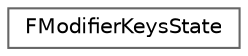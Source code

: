 digraph "Graphical Class Hierarchy"
{
 // INTERACTIVE_SVG=YES
 // LATEX_PDF_SIZE
  bgcolor="transparent";
  edge [fontname=Helvetica,fontsize=10,labelfontname=Helvetica,labelfontsize=10];
  node [fontname=Helvetica,fontsize=10,shape=box,height=0.2,width=0.4];
  rankdir="LR";
  Node0 [id="Node000000",label="FModifierKeysState",height=0.2,width=0.4,color="grey40", fillcolor="white", style="filled",URL="$df/da2/classFModifierKeysState.html",tooltip="FModifierKeysState stores the pressed state of keys that are commonly used as modifiers."];
}
